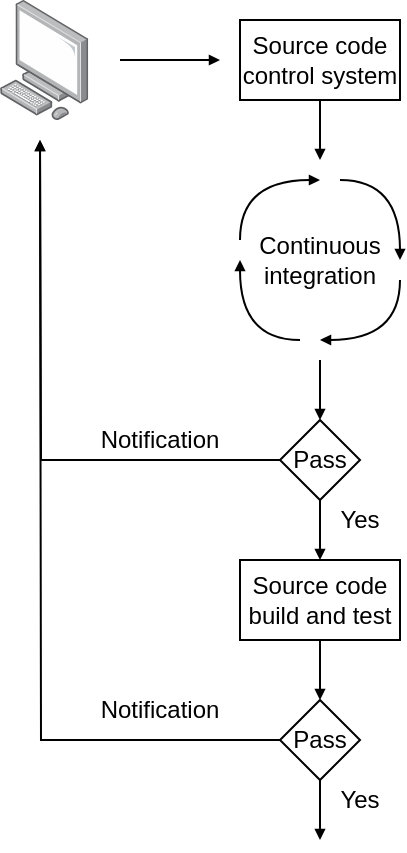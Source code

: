 <mxfile>
    <diagram id="T9uuaTeBy4bPSP1g8a4x" name="Page-1">
        <mxGraphModel dx="1088" dy="825" grid="1" gridSize="10" guides="1" tooltips="1" connect="1" arrows="1" fold="1" page="1" pageScale="1" pageWidth="827" pageHeight="1169" background="#FFFFFF" math="0" shadow="0">
            <root>
                <mxCell id="0"/>
                <mxCell id="1" parent="0"/>
                <mxCell id="245" value="" style="points=[];aspect=fixed;html=1;align=center;shadow=0;dashed=0;image;image=img/lib/allied_telesis/computer_and_terminals/Personal_Computer.svg;" vertex="1" parent="1">
                    <mxGeometry x="120" y="80" width="44.26" height="60" as="geometry"/>
                </mxCell>
                <mxCell id="248" value="Source code &lt;br&gt;control system" style="rounded=0;whiteSpace=wrap;html=1;" vertex="1" parent="1">
                    <mxGeometry x="240" y="90" width="80" height="40" as="geometry"/>
                </mxCell>
                <mxCell id="250" value="" style="endArrow=block;html=1;endFill=1;startSize=3;endSize=3;" edge="1" parent="1">
                    <mxGeometry width="50" height="50" relative="1" as="geometry">
                        <mxPoint x="180" y="110" as="sourcePoint"/>
                        <mxPoint x="230" y="110" as="targetPoint"/>
                    </mxGeometry>
                </mxCell>
                <mxCell id="256" value="" style="endArrow=block;html=1;startSize=3;endSize=3;curved=1;endFill=1;" edge="1" parent="1">
                    <mxGeometry width="50" height="50" relative="1" as="geometry">
                        <mxPoint x="270" y="250" as="sourcePoint"/>
                        <mxPoint x="240" y="210" as="targetPoint"/>
                        <Array as="points">
                            <mxPoint x="240" y="250"/>
                        </Array>
                    </mxGeometry>
                </mxCell>
                <mxCell id="258" value="" style="endArrow=block;html=1;startSize=3;endSize=3;curved=1;endFill=1;" edge="1" parent="1">
                    <mxGeometry width="50" height="50" relative="1" as="geometry">
                        <mxPoint x="240" y="200" as="sourcePoint"/>
                        <mxPoint x="280" y="170" as="targetPoint"/>
                        <Array as="points">
                            <mxPoint x="240" y="170"/>
                        </Array>
                    </mxGeometry>
                </mxCell>
                <mxCell id="261" value="" style="endArrow=block;html=1;startSize=3;endSize=3;curved=1;endFill=1;" edge="1" parent="1">
                    <mxGeometry width="50" height="50" relative="1" as="geometry">
                        <mxPoint x="290" y="170" as="sourcePoint"/>
                        <mxPoint x="320" y="210" as="targetPoint"/>
                        <Array as="points">
                            <mxPoint x="320" y="170"/>
                        </Array>
                    </mxGeometry>
                </mxCell>
                <mxCell id="262" value="" style="endArrow=block;html=1;startSize=3;endSize=3;curved=1;endFill=1;" edge="1" parent="1">
                    <mxGeometry width="50" height="50" relative="1" as="geometry">
                        <mxPoint x="320" y="220" as="sourcePoint"/>
                        <mxPoint x="280" y="250" as="targetPoint"/>
                        <Array as="points">
                            <mxPoint x="320" y="250"/>
                        </Array>
                    </mxGeometry>
                </mxCell>
                <mxCell id="263" value="Continuous integration" style="rounded=0;whiteSpace=wrap;html=1;strokeColor=none;fillColor=none;" vertex="1" parent="1">
                    <mxGeometry x="240" y="170" width="80" height="80" as="geometry"/>
                </mxCell>
                <mxCell id="264" value="" style="endArrow=block;html=1;endFill=1;startSize=3;endSize=3;exitX=0;exitY=0.5;exitDx=0;exitDy=0;edgeStyle=orthogonalEdgeStyle;rounded=0;" edge="1" parent="1" source="266">
                    <mxGeometry width="50" height="50" relative="1" as="geometry">
                        <mxPoint x="180" y="210" as="sourcePoint"/>
                        <mxPoint x="140" y="150" as="targetPoint"/>
                    </mxGeometry>
                </mxCell>
                <mxCell id="266" value="Pass" style="rhombus;whiteSpace=wrap;html=1;fillColor=none;" vertex="1" parent="1">
                    <mxGeometry x="260" y="290" width="40" height="40" as="geometry"/>
                </mxCell>
                <mxCell id="270" style="edgeStyle=orthogonalEdgeStyle;rounded=0;html=1;exitX=0.5;exitY=1;exitDx=0;exitDy=0;entryX=0.5;entryY=0;entryDx=0;entryDy=0;endArrow=block;endFill=1;startSize=3;endSize=3;" edge="1" parent="1" source="266" target="269">
                    <mxGeometry relative="1" as="geometry">
                        <mxPoint x="280" y="340.0" as="sourcePoint"/>
                    </mxGeometry>
                </mxCell>
                <mxCell id="272" style="edgeStyle=orthogonalEdgeStyle;rounded=0;html=1;exitX=0.5;exitY=1;exitDx=0;exitDy=0;entryX=0.5;entryY=0;entryDx=0;entryDy=0;endArrow=block;endFill=1;startSize=3;endSize=3;" edge="1" parent="1" source="269" target="271">
                    <mxGeometry relative="1" as="geometry"/>
                </mxCell>
                <mxCell id="269" value="Source code &lt;br&gt;build and test" style="rounded=0;whiteSpace=wrap;html=1;" vertex="1" parent="1">
                    <mxGeometry x="240" y="360" width="80" height="40" as="geometry"/>
                </mxCell>
                <mxCell id="273" style="edgeStyle=orthogonalEdgeStyle;rounded=0;html=1;exitX=0;exitY=0.5;exitDx=0;exitDy=0;endArrow=block;endFill=1;startSize=3;endSize=3;" edge="1" parent="1" source="271">
                    <mxGeometry relative="1" as="geometry">
                        <mxPoint x="140" y="150" as="targetPoint"/>
                    </mxGeometry>
                </mxCell>
                <mxCell id="271" value="Pass" style="rhombus;whiteSpace=wrap;html=1;fillColor=none;" vertex="1" parent="1">
                    <mxGeometry x="260" y="430" width="40" height="40" as="geometry"/>
                </mxCell>
                <mxCell id="274" value="Notification" style="rounded=0;whiteSpace=wrap;html=1;fillColor=none;strokeColor=none;" vertex="1" parent="1">
                    <mxGeometry x="140" y="290" width="120" height="20" as="geometry"/>
                </mxCell>
                <mxCell id="275" value="Notification" style="rounded=0;whiteSpace=wrap;html=1;fillColor=none;strokeColor=none;" vertex="1" parent="1">
                    <mxGeometry x="140" y="425" width="120" height="20" as="geometry"/>
                </mxCell>
                <mxCell id="276" value="Yes" style="text;html=1;strokeColor=none;fillColor=none;align=center;verticalAlign=middle;whiteSpace=wrap;rounded=0;" vertex="1" parent="1">
                    <mxGeometry x="280" y="330" width="40" height="20" as="geometry"/>
                </mxCell>
                <mxCell id="277" value="Yes" style="text;html=1;strokeColor=none;fillColor=none;align=center;verticalAlign=middle;whiteSpace=wrap;rounded=0;" vertex="1" parent="1">
                    <mxGeometry x="280" y="470" width="40" height="20" as="geometry"/>
                </mxCell>
                <mxCell id="278" value="" style="endArrow=block;html=1;rounded=0;startSize=3;endSize=3;entryX=0.5;entryY=0;entryDx=0;entryDy=0;endFill=1;" edge="1" parent="1" target="266">
                    <mxGeometry width="50" height="50" relative="1" as="geometry">
                        <mxPoint x="280" y="260" as="sourcePoint"/>
                        <mxPoint x="290" y="280" as="targetPoint"/>
                    </mxGeometry>
                </mxCell>
                <mxCell id="279" value="" style="endArrow=block;html=1;rounded=0;startSize=3;endSize=3;endFill=1;exitX=0.5;exitY=1;exitDx=0;exitDy=0;" edge="1" parent="1" source="248">
                    <mxGeometry width="50" height="50" relative="1" as="geometry">
                        <mxPoint x="279.72" y="140" as="sourcePoint"/>
                        <mxPoint x="280" y="160" as="targetPoint"/>
                    </mxGeometry>
                </mxCell>
                <mxCell id="281" style="edgeStyle=orthogonalEdgeStyle;rounded=0;html=1;endArrow=block;endFill=1;startSize=3;endSize=3;exitX=0.5;exitY=1;exitDx=0;exitDy=0;" edge="1" parent="1" source="271">
                    <mxGeometry relative="1" as="geometry">
                        <mxPoint x="270" y="480" as="sourcePoint"/>
                        <mxPoint x="280" y="500" as="targetPoint"/>
                    </mxGeometry>
                </mxCell>
            </root>
        </mxGraphModel>
    </diagram>
</mxfile>